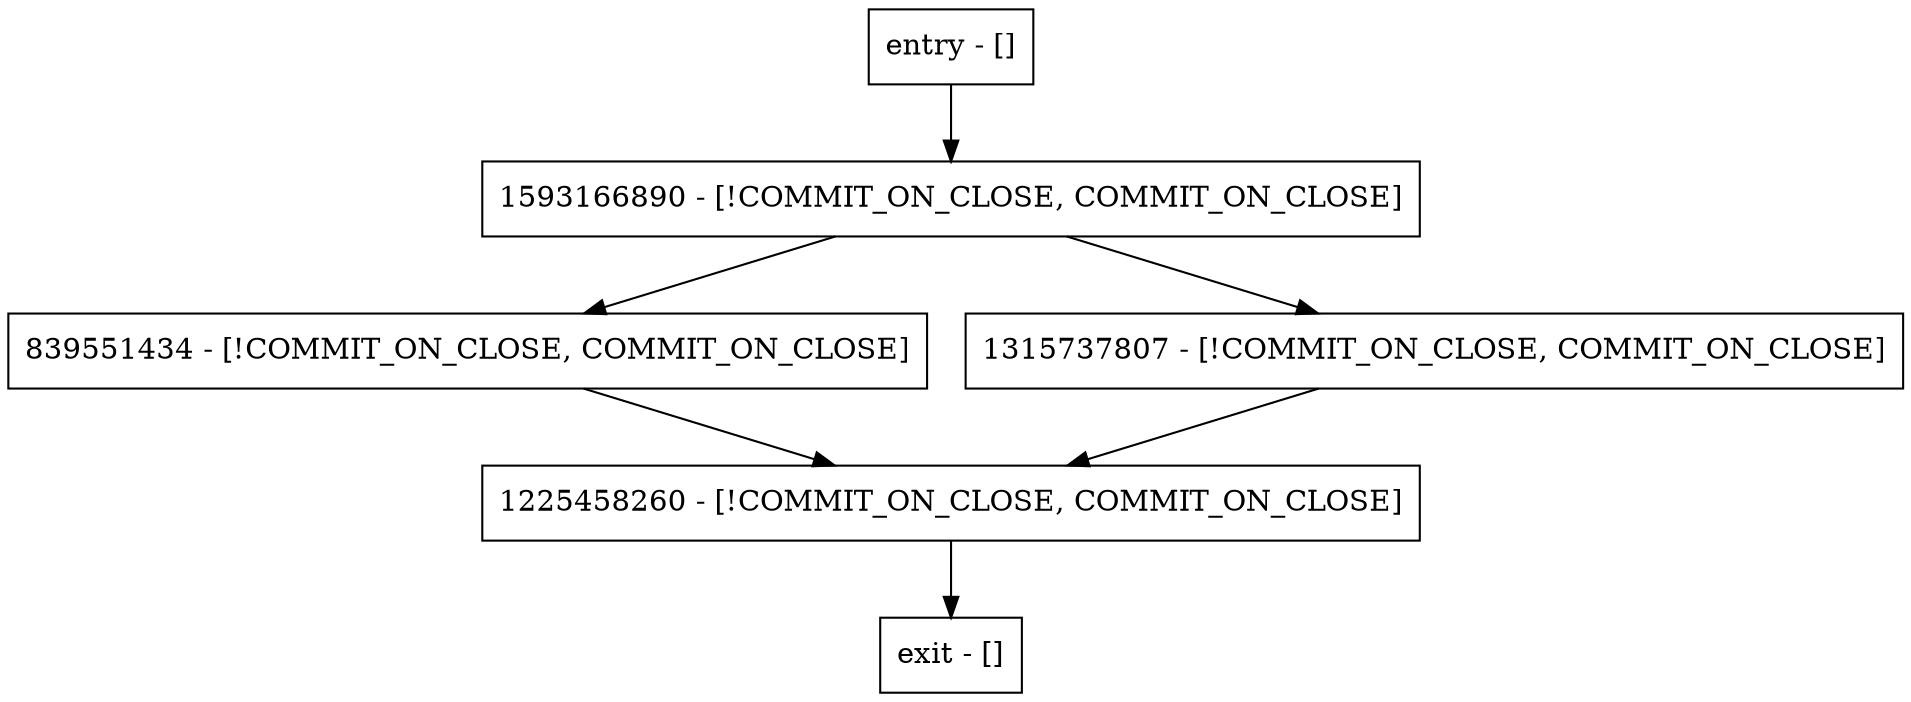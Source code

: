 digraph close {
node [shape=record];
entry [label="entry - []"];
exit [label="exit - []"];
1593166890 [label="1593166890 - [!COMMIT_ON_CLOSE, COMMIT_ON_CLOSE]"];
839551434 [label="839551434 - [!COMMIT_ON_CLOSE, COMMIT_ON_CLOSE]"];
1225458260 [label="1225458260 - [!COMMIT_ON_CLOSE, COMMIT_ON_CLOSE]"];
1315737807 [label="1315737807 - [!COMMIT_ON_CLOSE, COMMIT_ON_CLOSE]"];
entry;
exit;
entry -> 1593166890;
1593166890 -> 839551434;
1593166890 -> 1315737807;
839551434 -> 1225458260;
1225458260 -> exit;
1315737807 -> 1225458260;
}
